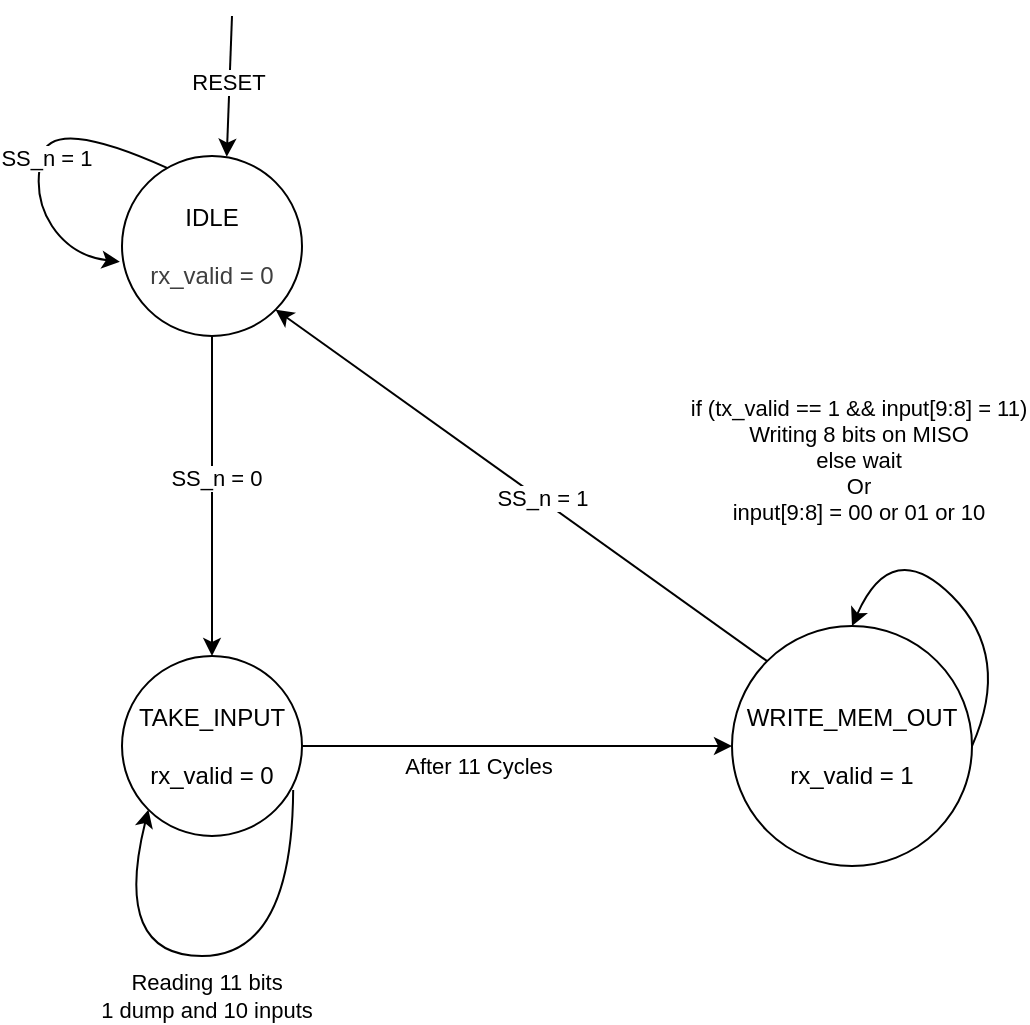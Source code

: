 <mxfile>
    <diagram id="iB1LhmIV3gfjJNgX6Y1s" name="Page-1">
        <mxGraphModel dx="846" dy="622" grid="1" gridSize="10" guides="1" tooltips="1" connect="1" arrows="1" fold="1" page="1" pageScale="1" pageWidth="850" pageHeight="1100" math="0" shadow="0">
            <root>
                <mxCell id="0"/>
                <mxCell id="1" parent="0"/>
                <mxCell id="11" value="" style="edgeStyle=none;html=1;" parent="1" source="2" target="10" edge="1">
                    <mxGeometry relative="1" as="geometry"/>
                </mxCell>
                <mxCell id="12" value="SS_n = 0" style="edgeLabel;html=1;align=center;verticalAlign=middle;resizable=0;points=[];" parent="11" vertex="1" connectable="0">
                    <mxGeometry x="-0.115" y="2" relative="1" as="geometry">
                        <mxPoint as="offset"/>
                    </mxGeometry>
                </mxCell>
                <mxCell id="2" value="IDLE&lt;div&gt;&lt;br&gt;&lt;/div&gt;&lt;div&gt;&lt;span style=&quot;color: rgb(63, 63, 63);&quot;&gt;rx_valid = 0&lt;/span&gt;&lt;br&gt;&lt;/div&gt;" style="ellipse;whiteSpace=wrap;html=1;aspect=fixed;" parent="1" vertex="1">
                    <mxGeometry x="355" y="330" width="90" height="90" as="geometry"/>
                </mxCell>
                <mxCell id="3" value="" style="endArrow=classic;html=1;entryX=0.582;entryY=0.004;entryDx=0;entryDy=0;entryPerimeter=0;" parent="1" target="2" edge="1">
                    <mxGeometry width="50" height="50" relative="1" as="geometry">
                        <mxPoint x="410" y="260" as="sourcePoint"/>
                        <mxPoint x="475" y="260" as="targetPoint"/>
                    </mxGeometry>
                </mxCell>
                <mxCell id="4" value="RESET" style="edgeLabel;html=1;align=center;verticalAlign=middle;resizable=0;points=[];" parent="3" vertex="1" connectable="0">
                    <mxGeometry x="-0.069" y="-1" relative="1" as="geometry">
                        <mxPoint as="offset"/>
                    </mxGeometry>
                </mxCell>
                <mxCell id="7" value="" style="curved=1;endArrow=classic;html=1;exitX=0.25;exitY=0.066;exitDx=0;exitDy=0;exitPerimeter=0;entryX=-0.012;entryY=0.588;entryDx=0;entryDy=0;entryPerimeter=0;" parent="1" source="2" target="2" edge="1">
                    <mxGeometry width="50" height="50" relative="1" as="geometry">
                        <mxPoint x="320" y="260" as="sourcePoint"/>
                        <mxPoint x="350" y="370" as="targetPoint"/>
                        <Array as="points">
                            <mxPoint x="320" y="310"/>
                            <mxPoint x="310" y="350"/>
                            <mxPoint x="330" y="380"/>
                        </Array>
                    </mxGeometry>
                </mxCell>
                <mxCell id="8" value="SS_n = 1" style="edgeLabel;html=1;align=center;verticalAlign=middle;resizable=0;points=[];" parent="7" vertex="1" connectable="0">
                    <mxGeometry x="0.017" y="2" relative="1" as="geometry">
                        <mxPoint as="offset"/>
                    </mxGeometry>
                </mxCell>
                <mxCell id="16" value="" style="edgeStyle=none;html=1;" parent="1" source="10" target="15" edge="1">
                    <mxGeometry relative="1" as="geometry"/>
                </mxCell>
                <mxCell id="32" value="After 11 Cycles" style="edgeLabel;html=1;align=center;verticalAlign=middle;resizable=0;points=[];" parent="16" vertex="1" connectable="0">
                    <mxGeometry x="-0.185" y="-1" relative="1" as="geometry">
                        <mxPoint y="9" as="offset"/>
                    </mxGeometry>
                </mxCell>
                <mxCell id="10" value="TAKE_INPUT&lt;div&gt;&lt;br&gt;&lt;/div&gt;&lt;div&gt;rx_valid = 0&lt;/div&gt;" style="ellipse;whiteSpace=wrap;html=1;" parent="1" vertex="1">
                    <mxGeometry x="355" y="580" width="90" height="90" as="geometry"/>
                </mxCell>
                <mxCell id="13" value="" style="curved=1;endArrow=classic;html=1;exitX=0.951;exitY=0.744;exitDx=0;exitDy=0;exitPerimeter=0;entryX=0;entryY=1;entryDx=0;entryDy=0;" parent="1" source="10" target="10" edge="1">
                    <mxGeometry width="50" height="50" relative="1" as="geometry">
                        <mxPoint x="430" y="700" as="sourcePoint"/>
                        <mxPoint x="355" y="640" as="targetPoint"/>
                        <Array as="points">
                            <mxPoint x="440" y="730"/>
                            <mxPoint x="350" y="730"/>
                        </Array>
                    </mxGeometry>
                </mxCell>
                <mxCell id="14" value="Reading 11 bits&lt;div&gt;1 dump and 10 inputs&lt;/div&gt;" style="edgeLabel;html=1;align=center;verticalAlign=middle;resizable=0;points=[];" parent="13" vertex="1" connectable="0">
                    <mxGeometry x="-0.084" y="-1" relative="1" as="geometry">
                        <mxPoint x="-12" y="21" as="offset"/>
                    </mxGeometry>
                </mxCell>
                <mxCell id="15" value="WRITE_MEM_OUT&lt;div&gt;&lt;br&gt;&lt;/div&gt;&lt;div&gt;rx_valid = 1&lt;/div&gt;" style="ellipse;whiteSpace=wrap;html=1;" parent="1" vertex="1">
                    <mxGeometry x="660" y="565" width="120" height="120" as="geometry"/>
                </mxCell>
                <mxCell id="26" value="" style="curved=1;endArrow=classic;html=1;entryX=0.5;entryY=0;entryDx=0;entryDy=0;exitX=1;exitY=0.5;exitDx=0;exitDy=0;" parent="1" source="15" target="15" edge="1">
                    <mxGeometry width="50" height="50" relative="1" as="geometry">
                        <mxPoint x="741" y="612" as="sourcePoint"/>
                        <mxPoint x="680" y="680" as="targetPoint"/>
                        <Array as="points">
                            <mxPoint x="800" y="580"/>
                            <mxPoint x="740" y="520"/>
                        </Array>
                    </mxGeometry>
                </mxCell>
                <mxCell id="27" value="&lt;div&gt;&lt;br&gt;&lt;/div&gt;" style="edgeLabel;html=1;align=center;verticalAlign=middle;resizable=0;points=[];" parent="26" vertex="1" connectable="0">
                    <mxGeometry x="0.065" y="1" relative="1" as="geometry">
                        <mxPoint x="-4" y="13" as="offset"/>
                    </mxGeometry>
                </mxCell>
                <mxCell id="28" value="" style="endArrow=classic;html=1;exitX=0;exitY=0;exitDx=0;exitDy=0;entryX=1;entryY=1;entryDx=0;entryDy=0;" parent="1" source="15" target="2" edge="1">
                    <mxGeometry width="50" height="50" relative="1" as="geometry">
                        <mxPoint x="620" y="550" as="sourcePoint"/>
                        <mxPoint x="670" y="500" as="targetPoint"/>
                    </mxGeometry>
                </mxCell>
                <mxCell id="29" value="SS_n = 1" style="edgeLabel;html=1;align=center;verticalAlign=middle;resizable=0;points=[];" parent="28" vertex="1" connectable="0">
                    <mxGeometry x="-0.081" y="-1" relative="1" as="geometry">
                        <mxPoint as="offset"/>
                    </mxGeometry>
                </mxCell>
                <mxCell id="42" value="if (tx_valid == 1 &amp;amp;&amp;amp; input[9:8] = 11)&lt;div&gt;&lt;span style=&quot;color: rgb(0, 0, 0);&quot;&gt;Writing 8 bits on MISO&lt;/span&gt;&lt;/div&gt;&lt;div&gt;&lt;span style=&quot;color: rgb(0, 0, 0);&quot;&gt;else wait&lt;/span&gt;&lt;/div&gt;&lt;div&gt;&lt;span style=&quot;color: rgb(0, 0, 0);&quot;&gt;Or&lt;/span&gt;&lt;/div&gt;&lt;div&gt;&lt;span style=&quot;color: rgb(0, 0, 0);&quot;&gt;&lt;span style=&quot;color: rgb(0, 0, 0);&quot;&gt;input[9:8] = 00 or 01 or 10&lt;/span&gt;&lt;/span&gt;&lt;/div&gt;" style="edgeLabel;html=1;align=center;verticalAlign=middle;resizable=0;points=[];rotation=0;" parent="1" vertex="1" connectable="0">
                    <mxGeometry x="730.003" y="499.999" as="geometry">
                        <mxPoint x="-7" y="-18" as="offset"/>
                    </mxGeometry>
                </mxCell>
            </root>
        </mxGraphModel>
    </diagram>
</mxfile>